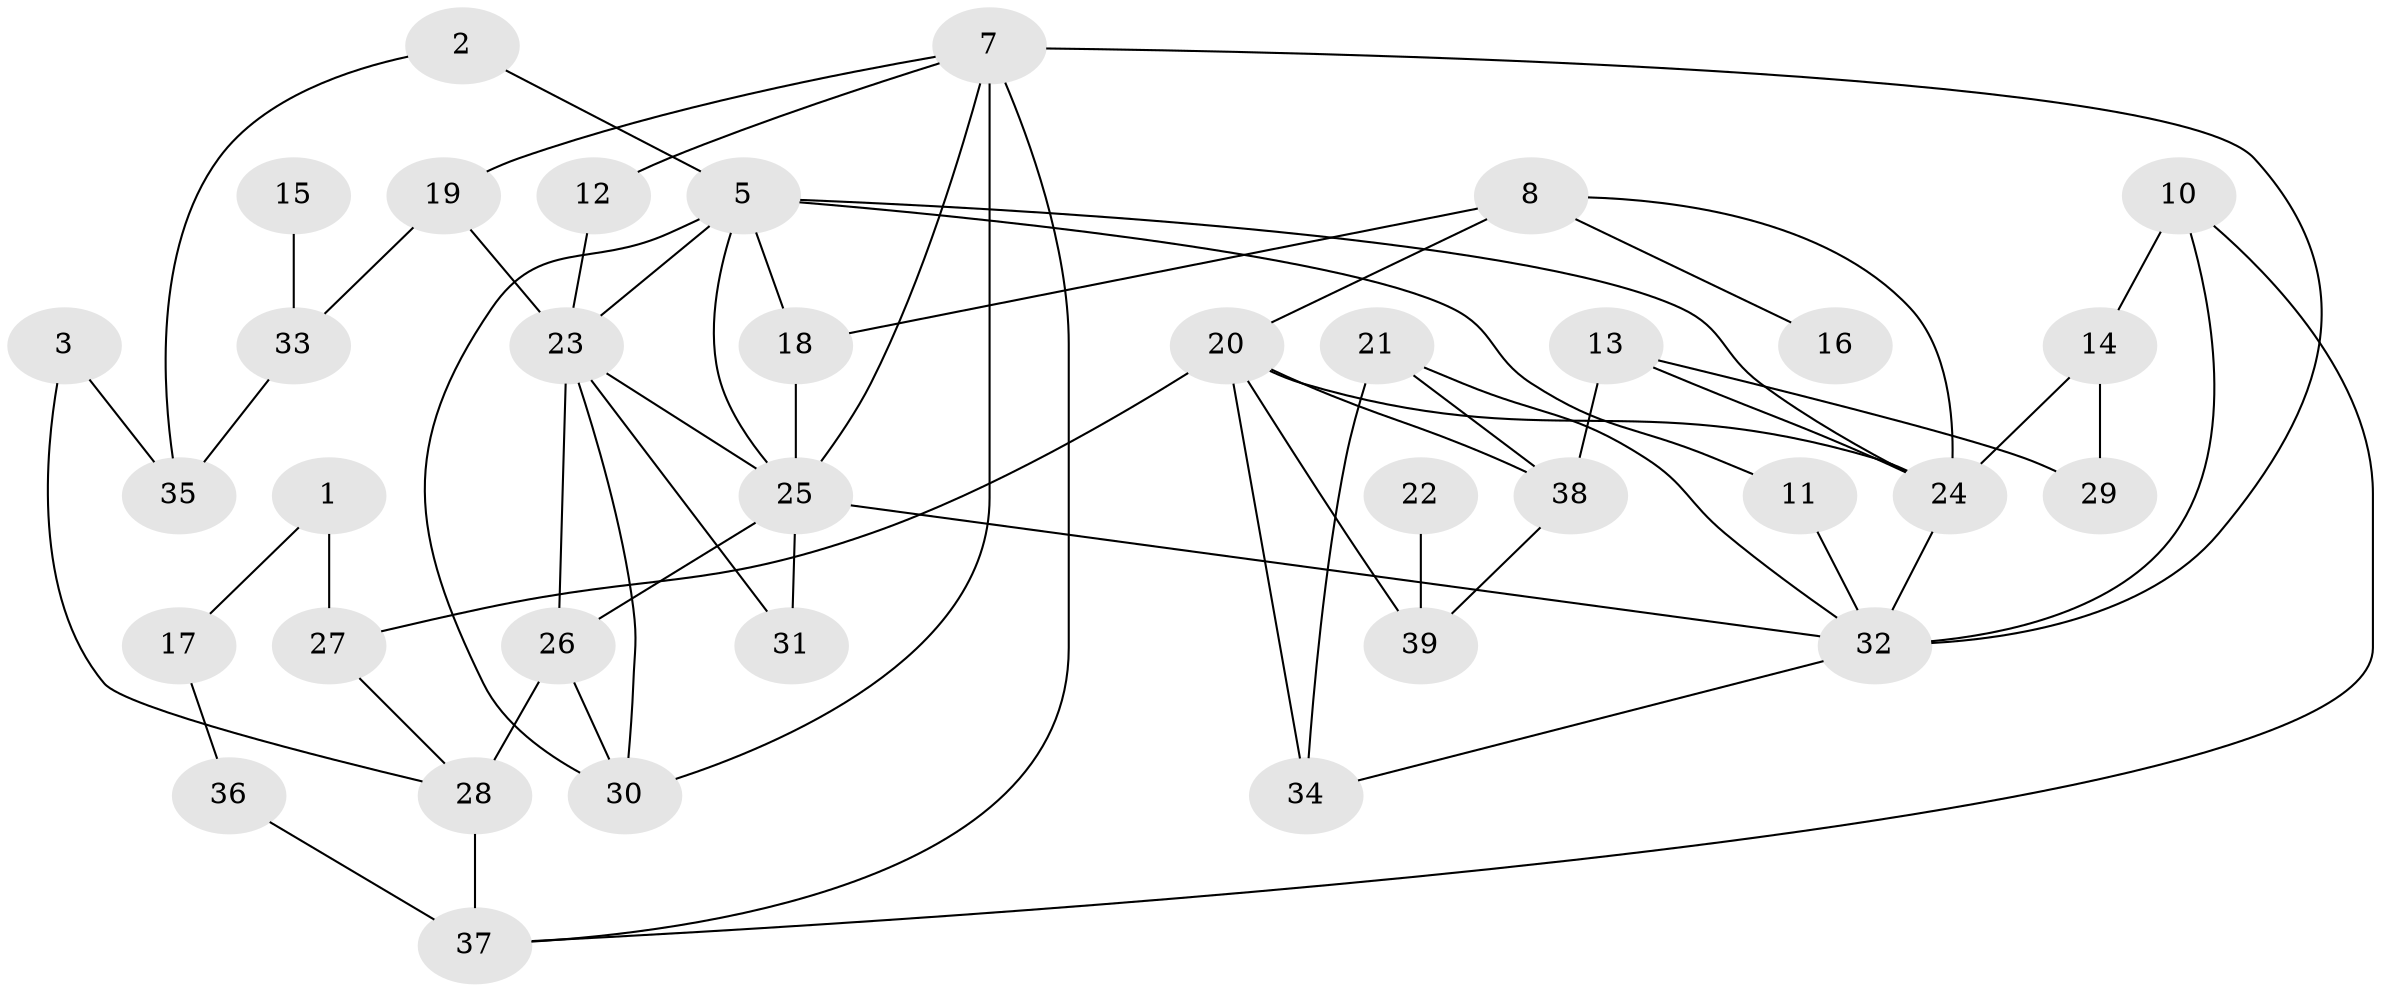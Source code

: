 // original degree distribution, {1: 0.19480519480519481, 2: 0.2727272727272727, 4: 0.11688311688311688, 7: 0.012987012987012988, 3: 0.23376623376623376, 0: 0.025974025974025976, 6: 0.09090909090909091, 5: 0.05194805194805195}
// Generated by graph-tools (version 1.1) at 2025/00/03/09/25 03:00:43]
// undirected, 36 vertices, 62 edges
graph export_dot {
graph [start="1"]
  node [color=gray90,style=filled];
  1;
  2;
  3;
  5;
  7;
  8;
  10;
  11;
  12;
  13;
  14;
  15;
  16;
  17;
  18;
  19;
  20;
  21;
  22;
  23;
  24;
  25;
  26;
  27;
  28;
  29;
  30;
  31;
  32;
  33;
  34;
  35;
  36;
  37;
  38;
  39;
  1 -- 17 [weight=1.0];
  1 -- 27 [weight=1.0];
  2 -- 5 [weight=1.0];
  2 -- 35 [weight=1.0];
  3 -- 28 [weight=1.0];
  3 -- 35 [weight=1.0];
  5 -- 11 [weight=1.0];
  5 -- 18 [weight=1.0];
  5 -- 23 [weight=2.0];
  5 -- 24 [weight=1.0];
  5 -- 25 [weight=1.0];
  5 -- 30 [weight=1.0];
  7 -- 12 [weight=1.0];
  7 -- 19 [weight=1.0];
  7 -- 25 [weight=1.0];
  7 -- 30 [weight=1.0];
  7 -- 32 [weight=2.0];
  7 -- 37 [weight=1.0];
  8 -- 16 [weight=2.0];
  8 -- 18 [weight=1.0];
  8 -- 20 [weight=2.0];
  8 -- 24 [weight=1.0];
  10 -- 14 [weight=1.0];
  10 -- 32 [weight=1.0];
  10 -- 37 [weight=1.0];
  11 -- 32 [weight=1.0];
  12 -- 23 [weight=1.0];
  13 -- 24 [weight=1.0];
  13 -- 29 [weight=1.0];
  13 -- 38 [weight=1.0];
  14 -- 24 [weight=1.0];
  14 -- 29 [weight=1.0];
  15 -- 33 [weight=1.0];
  17 -- 36 [weight=1.0];
  18 -- 25 [weight=1.0];
  19 -- 23 [weight=1.0];
  19 -- 33 [weight=1.0];
  20 -- 24 [weight=1.0];
  20 -- 27 [weight=1.0];
  20 -- 34 [weight=1.0];
  20 -- 38 [weight=1.0];
  20 -- 39 [weight=1.0];
  21 -- 32 [weight=1.0];
  21 -- 34 [weight=1.0];
  21 -- 38 [weight=1.0];
  22 -- 39 [weight=1.0];
  23 -- 25 [weight=1.0];
  23 -- 26 [weight=1.0];
  23 -- 30 [weight=1.0];
  23 -- 31 [weight=1.0];
  24 -- 32 [weight=1.0];
  25 -- 26 [weight=1.0];
  25 -- 31 [weight=1.0];
  25 -- 32 [weight=1.0];
  26 -- 28 [weight=2.0];
  26 -- 30 [weight=2.0];
  27 -- 28 [weight=1.0];
  28 -- 37 [weight=3.0];
  32 -- 34 [weight=1.0];
  33 -- 35 [weight=1.0];
  36 -- 37 [weight=1.0];
  38 -- 39 [weight=1.0];
}
